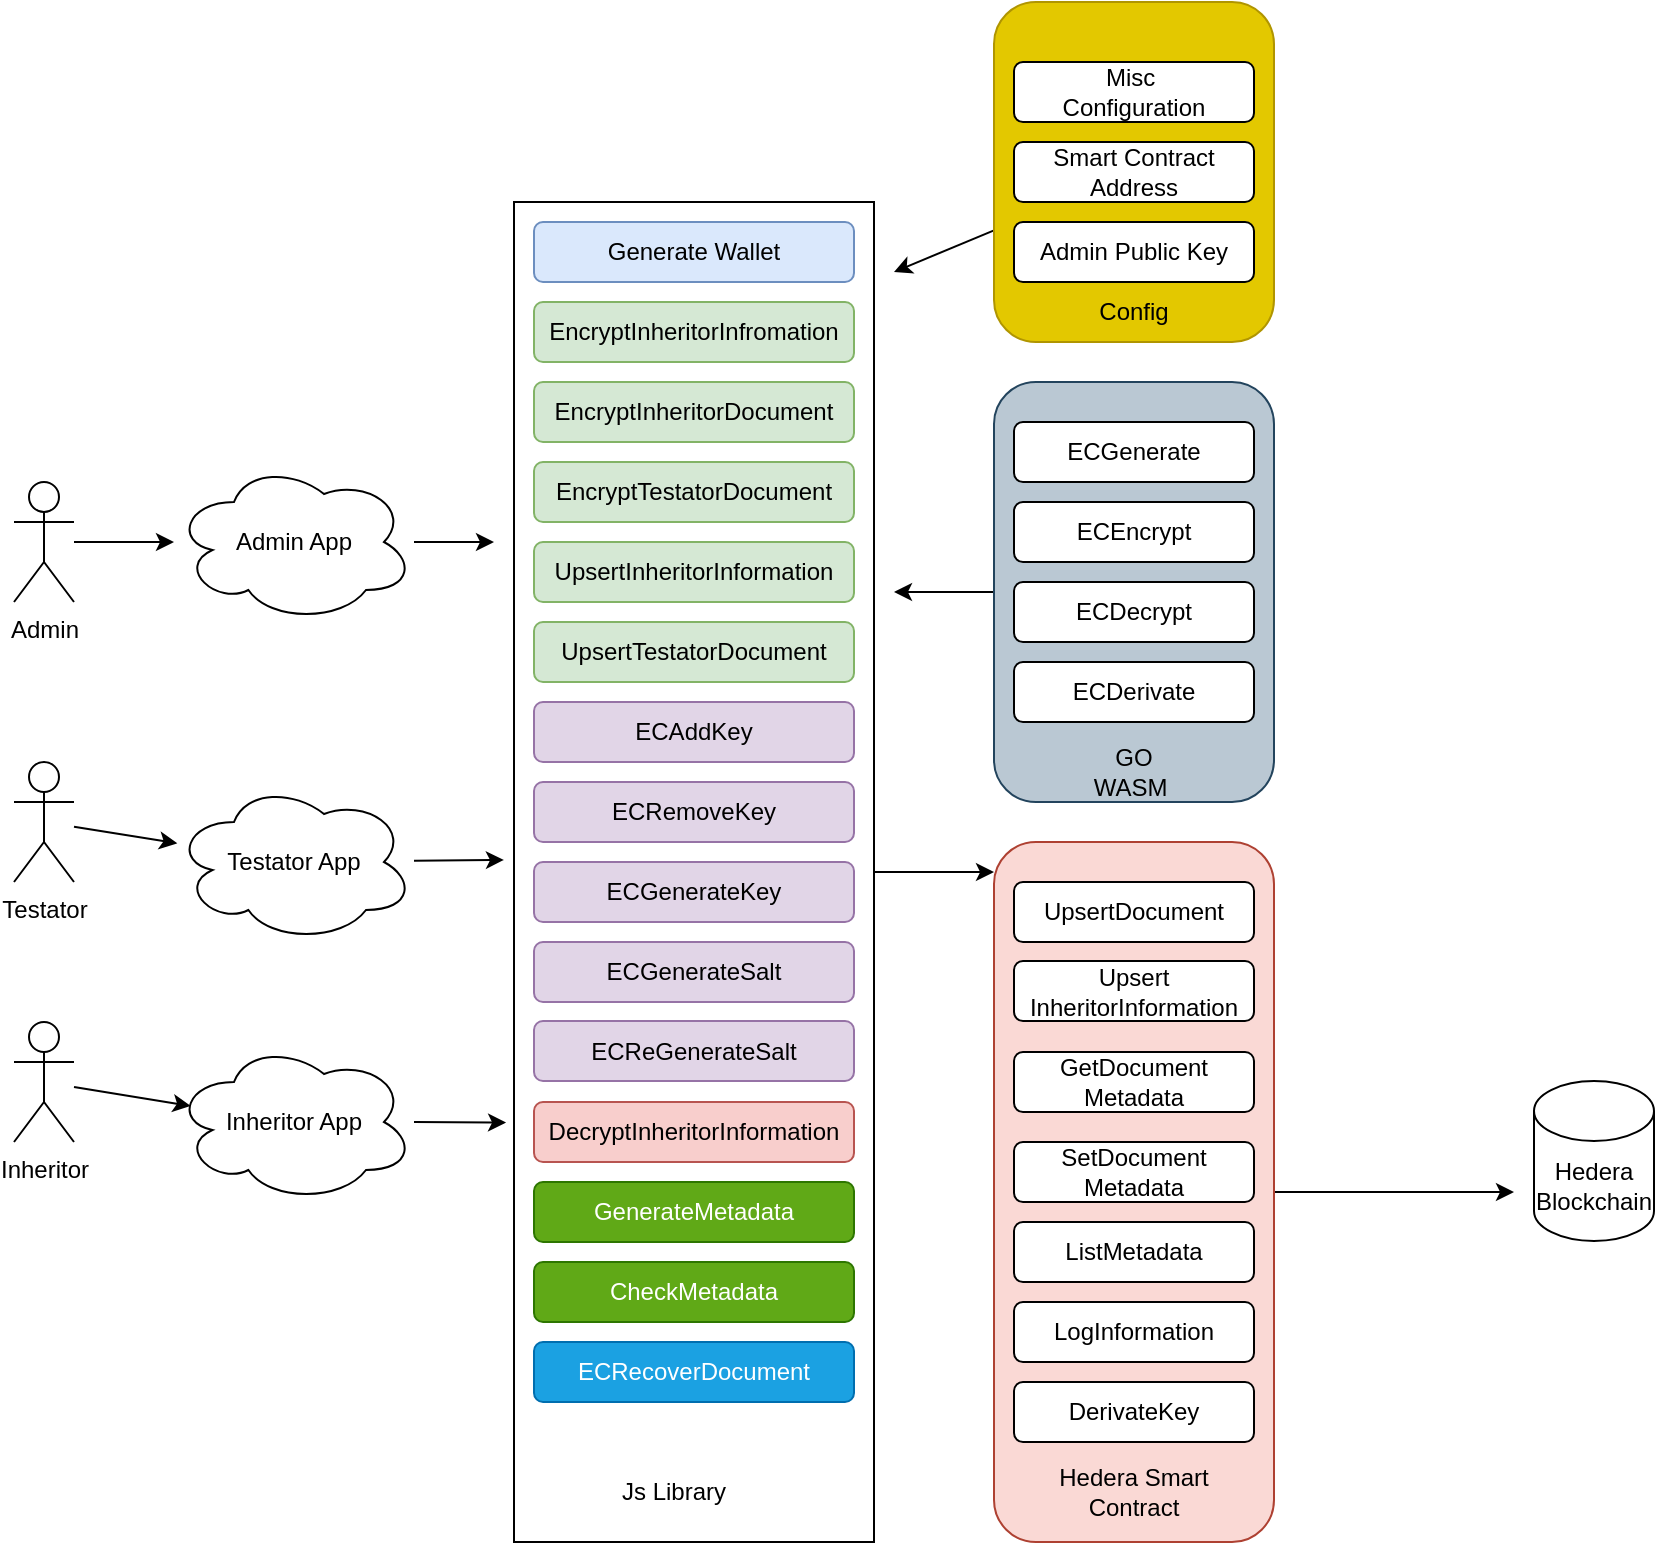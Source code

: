 <mxfile>
    <diagram id="Cep7uA-bG7b6Oozkc6WS" name="Page-1">
        <mxGraphModel dx="2341" dy="994" grid="1" gridSize="10" guides="1" tooltips="1" connect="1" arrows="1" fold="1" page="1" pageScale="1" pageWidth="827" pageHeight="1169" math="0" shadow="0">
            <root>
                <mxCell id="0"/>
                <mxCell id="1" parent="0"/>
                <mxCell id="44" style="edgeStyle=none;html=1;entryX=0;entryY=0.043;entryDx=0;entryDy=0;entryPerimeter=0;" parent="1" source="2" target="33" edge="1">
                    <mxGeometry relative="1" as="geometry"/>
                </mxCell>
                <mxCell id="2" value="" style="rounded=0;whiteSpace=wrap;html=1;" parent="1" vertex="1">
                    <mxGeometry x="120" y="160" width="180" height="670" as="geometry"/>
                </mxCell>
                <mxCell id="4" value="Generate Wallet" style="rounded=1;whiteSpace=wrap;html=1;fillColor=#dae8fc;strokeColor=#6c8ebf;" parent="1" vertex="1">
                    <mxGeometry x="130" y="170" width="160" height="30" as="geometry"/>
                </mxCell>
                <mxCell id="5" value="EncryptInheritorInfromation" style="rounded=1;whiteSpace=wrap;html=1;fillColor=#d5e8d4;strokeColor=#82b366;" parent="1" vertex="1">
                    <mxGeometry x="130" y="210" width="160" height="30" as="geometry"/>
                </mxCell>
                <mxCell id="6" value="EncryptInheritorDocument" style="rounded=1;whiteSpace=wrap;html=1;fillColor=#d5e8d4;strokeColor=#82b366;" parent="1" vertex="1">
                    <mxGeometry x="130" y="250" width="160" height="30" as="geometry"/>
                </mxCell>
                <mxCell id="7" value="EncryptTestatorDocument" style="rounded=1;whiteSpace=wrap;html=1;fillColor=#d5e8d4;strokeColor=#82b366;" parent="1" vertex="1">
                    <mxGeometry x="130" y="290" width="160" height="30" as="geometry"/>
                </mxCell>
                <mxCell id="8" value="UpsertInheritorInformation" style="rounded=1;whiteSpace=wrap;html=1;fillColor=#d5e8d4;strokeColor=#82b366;" parent="1" vertex="1">
                    <mxGeometry x="130" y="330" width="160" height="30" as="geometry"/>
                </mxCell>
                <mxCell id="9" value="UpsertTestatorDocument" style="rounded=1;whiteSpace=wrap;html=1;fillColor=#d5e8d4;strokeColor=#82b366;" parent="1" vertex="1">
                    <mxGeometry x="130" y="370" width="160" height="30" as="geometry"/>
                </mxCell>
                <mxCell id="10" value="ECAddKey" style="rounded=1;whiteSpace=wrap;html=1;fillColor=#e1d5e7;strokeColor=#9673a6;" parent="1" vertex="1">
                    <mxGeometry x="130" y="410" width="160" height="30" as="geometry"/>
                </mxCell>
                <mxCell id="11" value="ECRemoveKey" style="rounded=1;whiteSpace=wrap;html=1;fillColor=#e1d5e7;strokeColor=#9673a6;" parent="1" vertex="1">
                    <mxGeometry x="130" y="450" width="160" height="30" as="geometry"/>
                </mxCell>
                <mxCell id="12" value="ECGenerateKey" style="rounded=1;whiteSpace=wrap;html=1;fillColor=#e1d5e7;strokeColor=#9673a6;" parent="1" vertex="1">
                    <mxGeometry x="130" y="490" width="160" height="30" as="geometry"/>
                </mxCell>
                <mxCell id="14" value="ECGenerateSalt" style="rounded=1;whiteSpace=wrap;html=1;fillColor=#e1d5e7;strokeColor=#9673a6;" parent="1" vertex="1">
                    <mxGeometry x="130" y="530" width="160" height="30" as="geometry"/>
                </mxCell>
                <mxCell id="15" value="ECReGenerateSalt" style="rounded=1;whiteSpace=wrap;html=1;fillColor=#e1d5e7;strokeColor=#9673a6;" parent="1" vertex="1">
                    <mxGeometry x="130" y="569.5" width="160" height="30" as="geometry"/>
                </mxCell>
                <mxCell id="16" value="DecryptInheritorInformation" style="rounded=1;whiteSpace=wrap;html=1;fillColor=#f8cecc;strokeColor=#b85450;" parent="1" vertex="1">
                    <mxGeometry x="130" y="610" width="160" height="30" as="geometry"/>
                </mxCell>
                <mxCell id="17" value="GenerateMetadata" style="rounded=1;whiteSpace=wrap;html=1;fillColor=#60a917;fontColor=#ffffff;strokeColor=#2D7600;" parent="1" vertex="1">
                    <mxGeometry x="130" y="650" width="160" height="30" as="geometry"/>
                </mxCell>
                <mxCell id="18" value="CheckMetadata" style="rounded=1;whiteSpace=wrap;html=1;fillColor=#60a917;fontColor=#ffffff;strokeColor=#2D7600;" parent="1" vertex="1">
                    <mxGeometry x="130" y="690" width="160" height="30" as="geometry"/>
                </mxCell>
                <mxCell id="20" value="ECRecoverDocument" style="rounded=1;whiteSpace=wrap;html=1;fillColor=#1ba1e2;fontColor=#ffffff;strokeColor=#006EAF;" parent="1" vertex="1">
                    <mxGeometry x="130" y="730" width="160" height="30" as="geometry"/>
                </mxCell>
                <mxCell id="24" style="edgeStyle=none;html=1;" parent="1" source="21" edge="1">
                    <mxGeometry relative="1" as="geometry">
                        <mxPoint x="310" y="195" as="targetPoint"/>
                    </mxGeometry>
                </mxCell>
                <mxCell id="21" value="" style="rounded=1;whiteSpace=wrap;html=1;fillColor=#e3c800;fontColor=#000000;strokeColor=#B09500;" parent="1" vertex="1">
                    <mxGeometry x="360" y="60" width="140" height="170" as="geometry"/>
                </mxCell>
                <mxCell id="22" value="Admin Public Key" style="rounded=1;whiteSpace=wrap;html=1;" parent="1" vertex="1">
                    <mxGeometry x="370" y="170" width="120" height="30" as="geometry"/>
                </mxCell>
                <mxCell id="23" value="Config" style="text;html=1;strokeColor=none;fillColor=none;align=center;verticalAlign=middle;whiteSpace=wrap;rounded=0;" parent="1" vertex="1">
                    <mxGeometry x="400" y="200" width="60" height="30" as="geometry"/>
                </mxCell>
                <mxCell id="25" value="Js Library" style="text;html=1;strokeColor=none;fillColor=none;align=center;verticalAlign=middle;whiteSpace=wrap;rounded=0;" parent="1" vertex="1">
                    <mxGeometry x="170" y="790" width="60" height="30" as="geometry"/>
                </mxCell>
                <mxCell id="32" style="edgeStyle=none;html=1;" parent="1" source="26" edge="1">
                    <mxGeometry relative="1" as="geometry">
                        <mxPoint x="310" y="355" as="targetPoint"/>
                    </mxGeometry>
                </mxCell>
                <mxCell id="26" value="" style="rounded=1;whiteSpace=wrap;html=1;fillColor=#bac8d3;strokeColor=#23445d;" parent="1" vertex="1">
                    <mxGeometry x="360" y="250" width="140" height="210" as="geometry"/>
                </mxCell>
                <mxCell id="27" value="ECGenerate" style="rounded=1;whiteSpace=wrap;html=1;" parent="1" vertex="1">
                    <mxGeometry x="370" y="270" width="120" height="30" as="geometry"/>
                </mxCell>
                <mxCell id="28" value="ECEncrypt" style="rounded=1;whiteSpace=wrap;html=1;" parent="1" vertex="1">
                    <mxGeometry x="370" y="310" width="120" height="30" as="geometry"/>
                </mxCell>
                <mxCell id="29" value="ECDecrypt" style="rounded=1;whiteSpace=wrap;html=1;" parent="1" vertex="1">
                    <mxGeometry x="370" y="350" width="120" height="30" as="geometry"/>
                </mxCell>
                <mxCell id="30" value="ECDerivate" style="rounded=1;whiteSpace=wrap;html=1;" parent="1" vertex="1">
                    <mxGeometry x="370" y="390" width="120" height="30" as="geometry"/>
                </mxCell>
                <mxCell id="31" value="GO WASM&amp;nbsp;" style="text;html=1;strokeColor=none;fillColor=none;align=center;verticalAlign=middle;whiteSpace=wrap;rounded=0;" parent="1" vertex="1">
                    <mxGeometry x="400" y="430" width="60" height="30" as="geometry"/>
                </mxCell>
                <mxCell id="46" style="edgeStyle=none;html=1;" parent="1" source="33" edge="1">
                    <mxGeometry relative="1" as="geometry">
                        <mxPoint x="620" y="655" as="targetPoint"/>
                    </mxGeometry>
                </mxCell>
                <mxCell id="33" value="" style="rounded=1;whiteSpace=wrap;html=1;fillColor=#fad9d5;strokeColor=#ae4132;" parent="1" vertex="1">
                    <mxGeometry x="360" y="480" width="140" height="350" as="geometry"/>
                </mxCell>
                <mxCell id="34" value="UpsertDocument" style="rounded=1;whiteSpace=wrap;html=1;" parent="1" vertex="1">
                    <mxGeometry x="370" y="500" width="120" height="30" as="geometry"/>
                </mxCell>
                <mxCell id="35" value="Upsert&lt;br&gt;InheritorInformation" style="rounded=1;whiteSpace=wrap;html=1;" parent="1" vertex="1">
                    <mxGeometry x="370" y="539.5" width="120" height="30" as="geometry"/>
                </mxCell>
                <mxCell id="38" value="GetDocument&lt;br&gt;Metadata" style="rounded=1;whiteSpace=wrap;html=1;" parent="1" vertex="1">
                    <mxGeometry x="370" y="585" width="120" height="30" as="geometry"/>
                </mxCell>
                <mxCell id="39" value="SetDocument&lt;br&gt;Metadata" style="rounded=1;whiteSpace=wrap;html=1;" parent="1" vertex="1">
                    <mxGeometry x="370" y="630" width="120" height="30" as="geometry"/>
                </mxCell>
                <mxCell id="40" value="ListMetadata" style="rounded=1;whiteSpace=wrap;html=1;" parent="1" vertex="1">
                    <mxGeometry x="370" y="670" width="120" height="30" as="geometry"/>
                </mxCell>
                <mxCell id="41" value="LogInformation" style="rounded=1;whiteSpace=wrap;html=1;" parent="1" vertex="1">
                    <mxGeometry x="370" y="710" width="120" height="30" as="geometry"/>
                </mxCell>
                <mxCell id="42" value="DerivateKey" style="rounded=1;whiteSpace=wrap;html=1;" parent="1" vertex="1">
                    <mxGeometry x="370" y="750" width="120" height="30" as="geometry"/>
                </mxCell>
                <mxCell id="43" value="Hedera Smart Contract" style="text;html=1;strokeColor=none;fillColor=none;align=center;verticalAlign=middle;whiteSpace=wrap;rounded=0;" parent="1" vertex="1">
                    <mxGeometry x="390" y="790" width="80" height="30" as="geometry"/>
                </mxCell>
                <mxCell id="45" value="Hedera Blockchain" style="shape=cylinder3;whiteSpace=wrap;html=1;boundedLbl=1;backgroundOutline=1;size=15;" parent="1" vertex="1">
                    <mxGeometry x="630" y="599.5" width="60" height="80" as="geometry"/>
                </mxCell>
                <mxCell id="60" style="edgeStyle=none;html=1;" parent="1" source="47" target="53" edge="1">
                    <mxGeometry relative="1" as="geometry"/>
                </mxCell>
                <mxCell id="47" value="Admin" style="shape=umlActor;verticalLabelPosition=bottom;verticalAlign=top;html=1;outlineConnect=0;" parent="1" vertex="1">
                    <mxGeometry x="-130" y="300" width="30" height="60" as="geometry"/>
                </mxCell>
                <mxCell id="61" style="edgeStyle=none;html=1;" parent="1" source="48" target="54" edge="1">
                    <mxGeometry relative="1" as="geometry"/>
                </mxCell>
                <mxCell id="48" value="Testator" style="shape=umlActor;verticalLabelPosition=bottom;verticalAlign=top;html=1;outlineConnect=0;" parent="1" vertex="1">
                    <mxGeometry x="-130" y="440" width="30" height="60" as="geometry"/>
                </mxCell>
                <mxCell id="62" style="edgeStyle=none;html=1;entryX=0.07;entryY=0.4;entryDx=0;entryDy=0;entryPerimeter=0;" parent="1" source="50" target="55" edge="1">
                    <mxGeometry relative="1" as="geometry"/>
                </mxCell>
                <mxCell id="50" value="Inheritor" style="shape=umlActor;verticalLabelPosition=bottom;verticalAlign=top;html=1;outlineConnect=0;" parent="1" vertex="1">
                    <mxGeometry x="-130" y="570" width="30" height="60" as="geometry"/>
                </mxCell>
                <mxCell id="59" style="edgeStyle=none;html=1;" parent="1" source="53" edge="1">
                    <mxGeometry relative="1" as="geometry">
                        <mxPoint x="110" y="330" as="targetPoint"/>
                    </mxGeometry>
                </mxCell>
                <mxCell id="53" value="Admin App" style="ellipse;shape=cloud;whiteSpace=wrap;html=1;" parent="1" vertex="1">
                    <mxGeometry x="-50" y="290" width="120" height="80" as="geometry"/>
                </mxCell>
                <mxCell id="58" style="edgeStyle=none;html=1;entryX=-0.028;entryY=0.491;entryDx=0;entryDy=0;entryPerimeter=0;" parent="1" source="54" target="2" edge="1">
                    <mxGeometry relative="1" as="geometry"/>
                </mxCell>
                <mxCell id="54" value="Testator App" style="ellipse;shape=cloud;whiteSpace=wrap;html=1;" parent="1" vertex="1">
                    <mxGeometry x="-50" y="450" width="120" height="80" as="geometry"/>
                </mxCell>
                <mxCell id="57" style="edgeStyle=none;html=1;entryX=-0.022;entryY=0.687;entryDx=0;entryDy=0;entryPerimeter=0;" parent="1" source="55" target="2" edge="1">
                    <mxGeometry relative="1" as="geometry"/>
                </mxCell>
                <mxCell id="55" value="Inheritor App" style="ellipse;shape=cloud;whiteSpace=wrap;html=1;" parent="1" vertex="1">
                    <mxGeometry x="-50" y="580" width="120" height="80" as="geometry"/>
                </mxCell>
                <mxCell id="63" value="Smart Contract Address" style="rounded=1;whiteSpace=wrap;html=1;" parent="1" vertex="1">
                    <mxGeometry x="370" y="130" width="120" height="30" as="geometry"/>
                </mxCell>
                <mxCell id="64" value="Misc&amp;nbsp;&lt;br&gt;Configuration" style="rounded=1;whiteSpace=wrap;html=1;" parent="1" vertex="1">
                    <mxGeometry x="370" y="90" width="120" height="30" as="geometry"/>
                </mxCell>
            </root>
        </mxGraphModel>
    </diagram>
</mxfile>